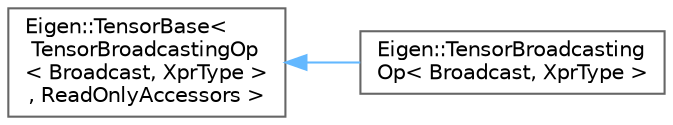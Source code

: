 digraph "类继承关系图"
{
 // LATEX_PDF_SIZE
  bgcolor="transparent";
  edge [fontname=Helvetica,fontsize=10,labelfontname=Helvetica,labelfontsize=10];
  node [fontname=Helvetica,fontsize=10,shape=box,height=0.2,width=0.4];
  rankdir="LR";
  Node0 [id="Node000000",label="Eigen::TensorBase\<\l TensorBroadcastingOp\l\< Broadcast, XprType \>\l, ReadOnlyAccessors \>",height=0.2,width=0.4,color="grey40", fillcolor="white", style="filled",URL="$class_eigen_1_1_tensor_base.html",tooltip=" "];
  Node0 -> Node1 [id="edge4740_Node000000_Node000001",dir="back",color="steelblue1",style="solid",tooltip=" "];
  Node1 [id="Node000001",label="Eigen::TensorBroadcasting\lOp\< Broadcast, XprType \>",height=0.2,width=0.4,color="grey40", fillcolor="white", style="filled",URL="$class_eigen_1_1_tensor_broadcasting_op.html",tooltip=" "];
}
